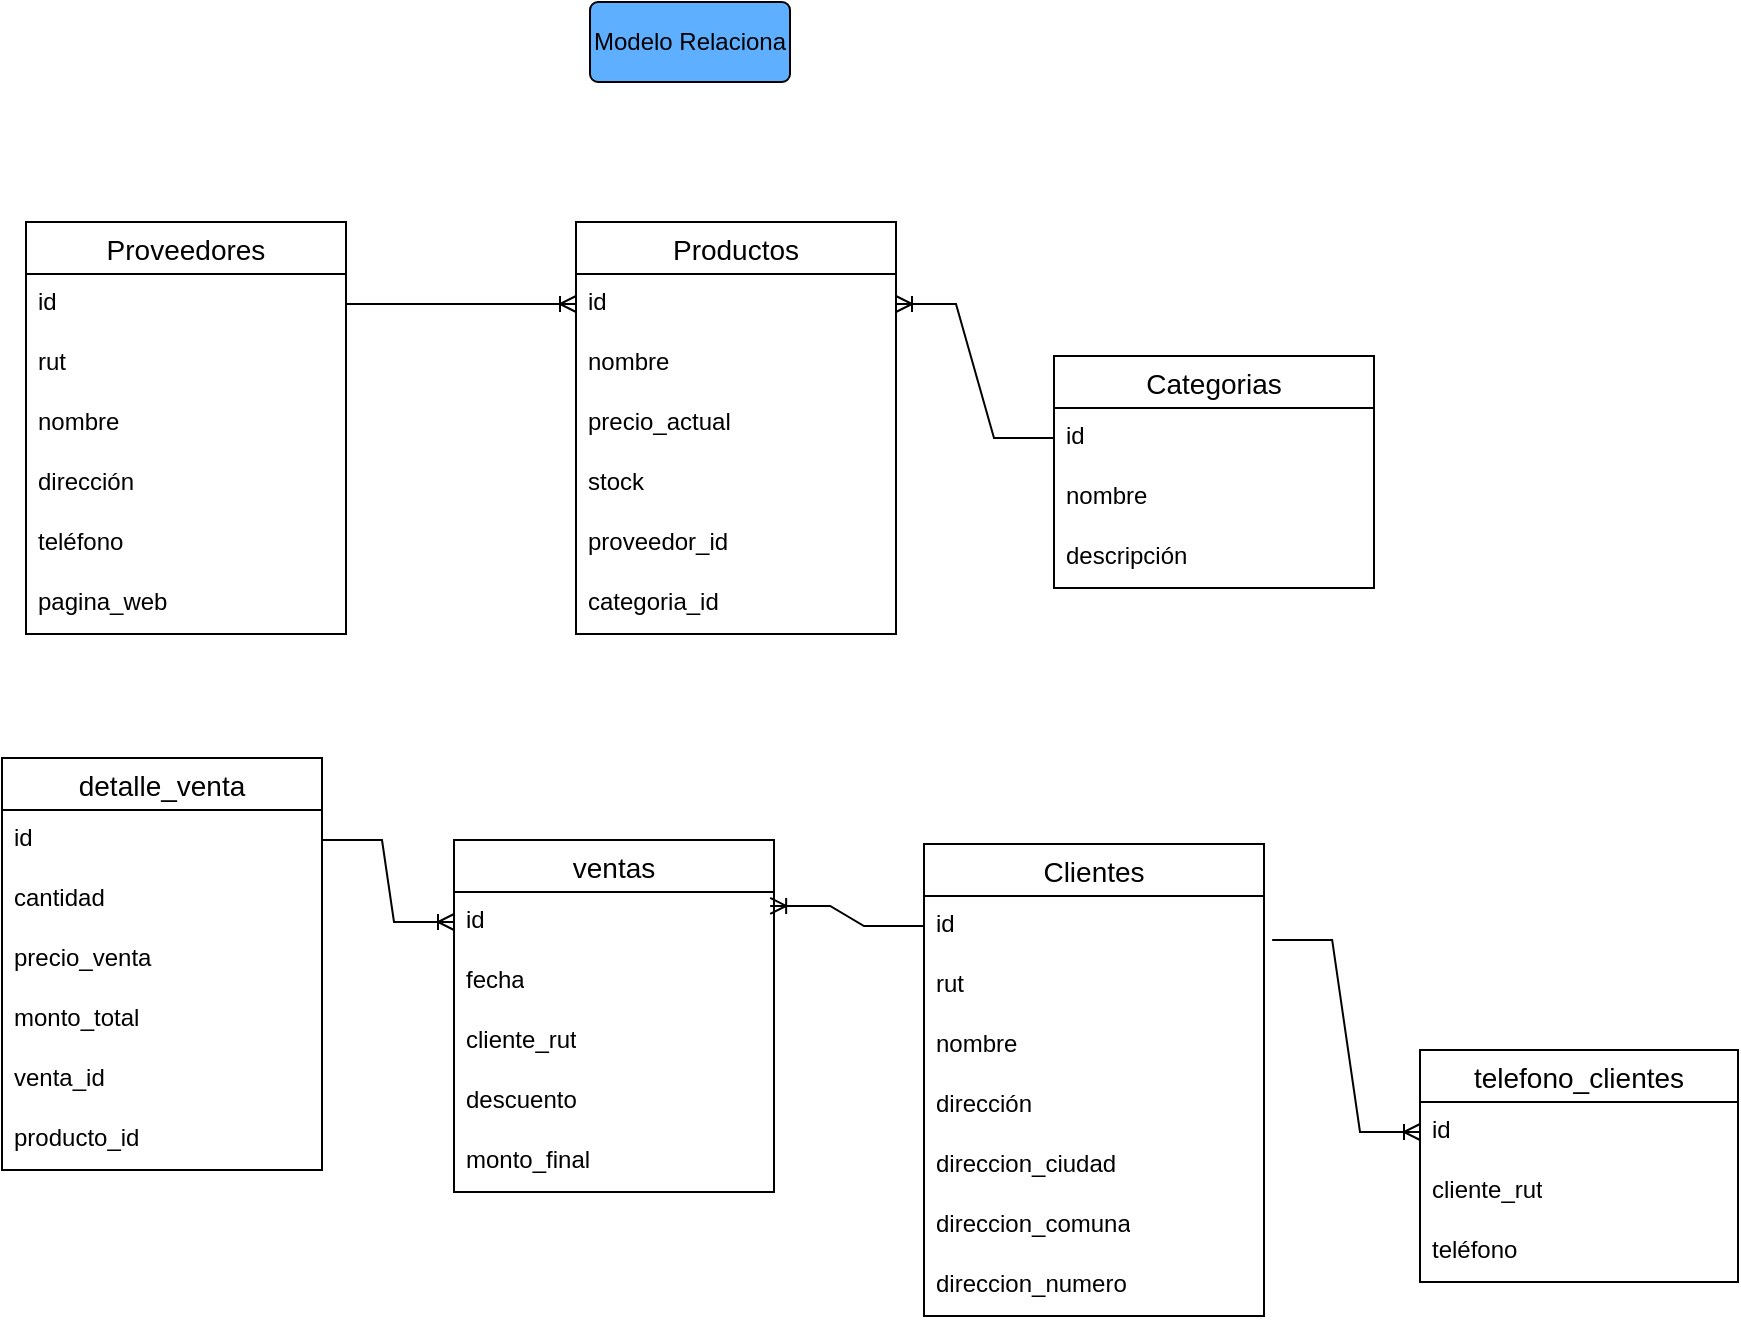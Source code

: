 <mxfile version="24.7.14">
  <diagram id="R2lEEEUBdFMjLlhIrx00" name="Page-1">
    <mxGraphModel dx="744" dy="744" grid="0" gridSize="10" guides="1" tooltips="1" connect="1" arrows="1" fold="1" page="1" pageScale="1" pageWidth="850" pageHeight="1100" math="0" shadow="0" extFonts="Permanent Marker^https://fonts.googleapis.com/css?family=Permanent+Marker">
      <root>
        <mxCell id="0" />
        <mxCell id="1" parent="0" />
        <mxCell id="mUbhFr3k5Nm8KmTQYCqP-29" value="Modelo Relaciona" style="rounded=1;arcSize=10;whiteSpace=wrap;html=1;align=center;fillColor=#5EAFFF;" vertex="1" parent="1">
          <mxGeometry x="432" y="90" width="100" height="40" as="geometry" />
        </mxCell>
        <mxCell id="mUbhFr3k5Nm8KmTQYCqP-30" value="Proveedores" style="swimlane;fontStyle=0;childLayout=stackLayout;horizontal=1;startSize=26;horizontalStack=0;resizeParent=1;resizeParentMax=0;resizeLast=0;collapsible=1;marginBottom=0;align=center;fontSize=14;" vertex="1" parent="1">
          <mxGeometry x="150" y="200" width="160" height="206" as="geometry" />
        </mxCell>
        <mxCell id="mUbhFr3k5Nm8KmTQYCqP-31" value="id" style="text;strokeColor=none;fillColor=none;spacingLeft=4;spacingRight=4;overflow=hidden;rotatable=0;points=[[0,0.5],[1,0.5]];portConstraint=eastwest;fontSize=12;whiteSpace=wrap;html=1;" vertex="1" parent="mUbhFr3k5Nm8KmTQYCqP-30">
          <mxGeometry y="26" width="160" height="30" as="geometry" />
        </mxCell>
        <mxCell id="mUbhFr3k5Nm8KmTQYCqP-32" value="rut" style="text;strokeColor=none;fillColor=none;spacingLeft=4;spacingRight=4;overflow=hidden;rotatable=0;points=[[0,0.5],[1,0.5]];portConstraint=eastwest;fontSize=12;whiteSpace=wrap;html=1;" vertex="1" parent="mUbhFr3k5Nm8KmTQYCqP-30">
          <mxGeometry y="56" width="160" height="30" as="geometry" />
        </mxCell>
        <mxCell id="mUbhFr3k5Nm8KmTQYCqP-33" value="nombre" style="text;strokeColor=none;fillColor=none;spacingLeft=4;spacingRight=4;overflow=hidden;rotatable=0;points=[[0,0.5],[1,0.5]];portConstraint=eastwest;fontSize=12;whiteSpace=wrap;html=1;" vertex="1" parent="mUbhFr3k5Nm8KmTQYCqP-30">
          <mxGeometry y="86" width="160" height="30" as="geometry" />
        </mxCell>
        <mxCell id="mUbhFr3k5Nm8KmTQYCqP-34" value="dirección&amp;nbsp;" style="text;strokeColor=none;fillColor=none;spacingLeft=4;spacingRight=4;overflow=hidden;rotatable=0;points=[[0,0.5],[1,0.5]];portConstraint=eastwest;fontSize=12;whiteSpace=wrap;html=1;" vertex="1" parent="mUbhFr3k5Nm8KmTQYCqP-30">
          <mxGeometry y="116" width="160" height="30" as="geometry" />
        </mxCell>
        <mxCell id="mUbhFr3k5Nm8KmTQYCqP-35" value="teléfono&amp;nbsp;" style="text;strokeColor=none;fillColor=none;spacingLeft=4;spacingRight=4;overflow=hidden;rotatable=0;points=[[0,0.5],[1,0.5]];portConstraint=eastwest;fontSize=12;whiteSpace=wrap;html=1;" vertex="1" parent="mUbhFr3k5Nm8KmTQYCqP-30">
          <mxGeometry y="146" width="160" height="30" as="geometry" />
        </mxCell>
        <mxCell id="mUbhFr3k5Nm8KmTQYCqP-36" value="pagina_web" style="text;strokeColor=none;fillColor=none;spacingLeft=4;spacingRight=4;overflow=hidden;rotatable=0;points=[[0,0.5],[1,0.5]];portConstraint=eastwest;fontSize=12;whiteSpace=wrap;html=1;" vertex="1" parent="mUbhFr3k5Nm8KmTQYCqP-30">
          <mxGeometry y="176" width="160" height="30" as="geometry" />
        </mxCell>
        <mxCell id="mUbhFr3k5Nm8KmTQYCqP-38" value="Productos" style="swimlane;fontStyle=0;childLayout=stackLayout;horizontal=1;startSize=26;horizontalStack=0;resizeParent=1;resizeParentMax=0;resizeLast=0;collapsible=1;marginBottom=0;align=center;fontSize=14;" vertex="1" parent="1">
          <mxGeometry x="425" y="200" width="160" height="206" as="geometry" />
        </mxCell>
        <mxCell id="mUbhFr3k5Nm8KmTQYCqP-39" value="id" style="text;strokeColor=none;fillColor=none;spacingLeft=4;spacingRight=4;overflow=hidden;rotatable=0;points=[[0,0.5],[1,0.5]];portConstraint=eastwest;fontSize=12;whiteSpace=wrap;html=1;" vertex="1" parent="mUbhFr3k5Nm8KmTQYCqP-38">
          <mxGeometry y="26" width="160" height="30" as="geometry" />
        </mxCell>
        <mxCell id="mUbhFr3k5Nm8KmTQYCqP-41" value="nombre" style="text;strokeColor=none;fillColor=none;spacingLeft=4;spacingRight=4;overflow=hidden;rotatable=0;points=[[0,0.5],[1,0.5]];portConstraint=eastwest;fontSize=12;whiteSpace=wrap;html=1;" vertex="1" parent="mUbhFr3k5Nm8KmTQYCqP-38">
          <mxGeometry y="56" width="160" height="30" as="geometry" />
        </mxCell>
        <mxCell id="mUbhFr3k5Nm8KmTQYCqP-42" value="precio_actual" style="text;strokeColor=none;fillColor=none;spacingLeft=4;spacingRight=4;overflow=hidden;rotatable=0;points=[[0,0.5],[1,0.5]];portConstraint=eastwest;fontSize=12;whiteSpace=wrap;html=1;" vertex="1" parent="mUbhFr3k5Nm8KmTQYCqP-38">
          <mxGeometry y="86" width="160" height="30" as="geometry" />
        </mxCell>
        <mxCell id="mUbhFr3k5Nm8KmTQYCqP-43" value="stock" style="text;strokeColor=none;fillColor=none;spacingLeft=4;spacingRight=4;overflow=hidden;rotatable=0;points=[[0,0.5],[1,0.5]];portConstraint=eastwest;fontSize=12;whiteSpace=wrap;html=1;" vertex="1" parent="mUbhFr3k5Nm8KmTQYCqP-38">
          <mxGeometry y="116" width="160" height="30" as="geometry" />
        </mxCell>
        <mxCell id="mUbhFr3k5Nm8KmTQYCqP-255" value="proveedor_id" style="text;strokeColor=none;fillColor=none;spacingLeft=4;spacingRight=4;overflow=hidden;rotatable=0;points=[[0,0.5],[1,0.5]];portConstraint=eastwest;fontSize=12;whiteSpace=wrap;html=1;" vertex="1" parent="mUbhFr3k5Nm8KmTQYCqP-38">
          <mxGeometry y="146" width="160" height="30" as="geometry" />
        </mxCell>
        <mxCell id="mUbhFr3k5Nm8KmTQYCqP-256" value="categoria_id" style="text;strokeColor=none;fillColor=none;spacingLeft=4;spacingRight=4;overflow=hidden;rotatable=0;points=[[0,0.5],[1,0.5]];portConstraint=eastwest;fontSize=12;whiteSpace=wrap;html=1;" vertex="1" parent="mUbhFr3k5Nm8KmTQYCqP-38">
          <mxGeometry y="176" width="160" height="30" as="geometry" />
        </mxCell>
        <mxCell id="mUbhFr3k5Nm8KmTQYCqP-46" value="Categorias" style="swimlane;fontStyle=0;childLayout=stackLayout;horizontal=1;startSize=26;horizontalStack=0;resizeParent=1;resizeParentMax=0;resizeLast=0;collapsible=1;marginBottom=0;align=center;fontSize=14;" vertex="1" parent="1">
          <mxGeometry x="664" y="267" width="160" height="116" as="geometry" />
        </mxCell>
        <mxCell id="mUbhFr3k5Nm8KmTQYCqP-47" value="id" style="text;strokeColor=none;fillColor=none;spacingLeft=4;spacingRight=4;overflow=hidden;rotatable=0;points=[[0,0.5],[1,0.5]];portConstraint=eastwest;fontSize=12;whiteSpace=wrap;html=1;" vertex="1" parent="mUbhFr3k5Nm8KmTQYCqP-46">
          <mxGeometry y="26" width="160" height="30" as="geometry" />
        </mxCell>
        <mxCell id="mUbhFr3k5Nm8KmTQYCqP-48" value="nombre" style="text;strokeColor=none;fillColor=none;spacingLeft=4;spacingRight=4;overflow=hidden;rotatable=0;points=[[0,0.5],[1,0.5]];portConstraint=eastwest;fontSize=12;whiteSpace=wrap;html=1;" vertex="1" parent="mUbhFr3k5Nm8KmTQYCqP-46">
          <mxGeometry y="56" width="160" height="30" as="geometry" />
        </mxCell>
        <mxCell id="mUbhFr3k5Nm8KmTQYCqP-52" value="descripción&amp;nbsp;" style="text;strokeColor=none;fillColor=none;spacingLeft=4;spacingRight=4;overflow=hidden;rotatable=0;points=[[0,0.5],[1,0.5]];portConstraint=eastwest;fontSize=12;whiteSpace=wrap;html=1;" vertex="1" parent="mUbhFr3k5Nm8KmTQYCqP-46">
          <mxGeometry y="86" width="160" height="30" as="geometry" />
        </mxCell>
        <mxCell id="mUbhFr3k5Nm8KmTQYCqP-53" value="Clientes" style="swimlane;fontStyle=0;childLayout=stackLayout;horizontal=1;startSize=26;horizontalStack=0;resizeParent=1;resizeParentMax=0;resizeLast=0;collapsible=1;marginBottom=0;align=center;fontSize=14;" vertex="1" parent="1">
          <mxGeometry x="599" y="511" width="170" height="236" as="geometry" />
        </mxCell>
        <mxCell id="mUbhFr3k5Nm8KmTQYCqP-54" value="id" style="text;strokeColor=none;fillColor=none;spacingLeft=4;spacingRight=4;overflow=hidden;rotatable=0;points=[[0,0.5],[1,0.5]];portConstraint=eastwest;fontSize=12;whiteSpace=wrap;html=1;" vertex="1" parent="mUbhFr3k5Nm8KmTQYCqP-53">
          <mxGeometry y="26" width="170" height="30" as="geometry" />
        </mxCell>
        <mxCell id="mUbhFr3k5Nm8KmTQYCqP-55" value="rut" style="text;strokeColor=none;fillColor=none;spacingLeft=4;spacingRight=4;overflow=hidden;rotatable=0;points=[[0,0.5],[1,0.5]];portConstraint=eastwest;fontSize=12;whiteSpace=wrap;html=1;" vertex="1" parent="mUbhFr3k5Nm8KmTQYCqP-53">
          <mxGeometry y="56" width="170" height="30" as="geometry" />
        </mxCell>
        <mxCell id="mUbhFr3k5Nm8KmTQYCqP-56" value="nombre" style="text;strokeColor=none;fillColor=none;spacingLeft=4;spacingRight=4;overflow=hidden;rotatable=0;points=[[0,0.5],[1,0.5]];portConstraint=eastwest;fontSize=12;whiteSpace=wrap;html=1;" vertex="1" parent="mUbhFr3k5Nm8KmTQYCqP-53">
          <mxGeometry y="86" width="170" height="30" as="geometry" />
        </mxCell>
        <mxCell id="mUbhFr3k5Nm8KmTQYCqP-57" value="dirección&amp;nbsp;" style="text;strokeColor=none;fillColor=none;spacingLeft=4;spacingRight=4;overflow=hidden;rotatable=0;points=[[0,0.5],[1,0.5]];portConstraint=eastwest;fontSize=12;whiteSpace=wrap;html=1;" vertex="1" parent="mUbhFr3k5Nm8KmTQYCqP-53">
          <mxGeometry y="116" width="170" height="30" as="geometry" />
        </mxCell>
        <mxCell id="mUbhFr3k5Nm8KmTQYCqP-60" value="direccion_ciudad&amp;nbsp;" style="text;strokeColor=none;fillColor=none;spacingLeft=4;spacingRight=4;overflow=hidden;rotatable=0;points=[[0,0.5],[1,0.5]];portConstraint=eastwest;fontSize=12;whiteSpace=wrap;html=1;" vertex="1" parent="mUbhFr3k5Nm8KmTQYCqP-53">
          <mxGeometry y="146" width="170" height="30" as="geometry" />
        </mxCell>
        <mxCell id="mUbhFr3k5Nm8KmTQYCqP-61" value="direccion_comuna" style="text;strokeColor=none;fillColor=none;spacingLeft=4;spacingRight=4;overflow=hidden;rotatable=0;points=[[0,0.5],[1,0.5]];portConstraint=eastwest;fontSize=12;whiteSpace=wrap;html=1;" vertex="1" parent="mUbhFr3k5Nm8KmTQYCqP-53">
          <mxGeometry y="176" width="170" height="30" as="geometry" />
        </mxCell>
        <mxCell id="mUbhFr3k5Nm8KmTQYCqP-58" value="direccion_numero&lt;div&gt;&lt;br&gt;&lt;/div&gt;" style="text;strokeColor=none;fillColor=none;spacingLeft=4;spacingRight=4;overflow=hidden;rotatable=0;points=[[0,0.5],[1,0.5]];portConstraint=eastwest;fontSize=12;whiteSpace=wrap;html=1;" vertex="1" parent="mUbhFr3k5Nm8KmTQYCqP-53">
          <mxGeometry y="206" width="170" height="30" as="geometry" />
        </mxCell>
        <mxCell id="mUbhFr3k5Nm8KmTQYCqP-62" value="telefono_clientes" style="swimlane;fontStyle=0;childLayout=stackLayout;horizontal=1;startSize=26;horizontalStack=0;resizeParent=1;resizeParentMax=0;resizeLast=0;collapsible=1;marginBottom=0;align=center;fontSize=14;" vertex="1" parent="1">
          <mxGeometry x="847" y="614" width="159" height="116" as="geometry" />
        </mxCell>
        <mxCell id="mUbhFr3k5Nm8KmTQYCqP-63" value="id" style="text;strokeColor=none;fillColor=none;spacingLeft=4;spacingRight=4;overflow=hidden;rotatable=0;points=[[0,0.5],[1,0.5]];portConstraint=eastwest;fontSize=12;whiteSpace=wrap;html=1;" vertex="1" parent="mUbhFr3k5Nm8KmTQYCqP-62">
          <mxGeometry y="26" width="159" height="30" as="geometry" />
        </mxCell>
        <mxCell id="mUbhFr3k5Nm8KmTQYCqP-64" value=" cliente_rut" style="text;strokeColor=none;fillColor=none;spacingLeft=4;spacingRight=4;overflow=hidden;rotatable=0;points=[[0,0.5],[1,0.5]];portConstraint=eastwest;fontSize=12;whiteSpace=wrap;html=1;" vertex="1" parent="mUbhFr3k5Nm8KmTQYCqP-62">
          <mxGeometry y="56" width="159" height="30" as="geometry" />
        </mxCell>
        <mxCell id="mUbhFr3k5Nm8KmTQYCqP-65" value="teléfono" style="text;strokeColor=none;fillColor=none;spacingLeft=4;spacingRight=4;overflow=hidden;rotatable=0;points=[[0,0.5],[1,0.5]];portConstraint=eastwest;fontSize=12;whiteSpace=wrap;html=1;" vertex="1" parent="mUbhFr3k5Nm8KmTQYCqP-62">
          <mxGeometry y="86" width="159" height="30" as="geometry" />
        </mxCell>
        <mxCell id="mUbhFr3k5Nm8KmTQYCqP-66" value="ventas" style="swimlane;fontStyle=0;childLayout=stackLayout;horizontal=1;startSize=26;horizontalStack=0;resizeParent=1;resizeParentMax=0;resizeLast=0;collapsible=1;marginBottom=0;align=center;fontSize=14;" vertex="1" parent="1">
          <mxGeometry x="364" y="509" width="160" height="176" as="geometry" />
        </mxCell>
        <mxCell id="mUbhFr3k5Nm8KmTQYCqP-73" value="id" style="text;strokeColor=none;fillColor=none;spacingLeft=4;spacingRight=4;overflow=hidden;rotatable=0;points=[[0,0.5],[1,0.5]];portConstraint=eastwest;fontSize=12;whiteSpace=wrap;html=1;" vertex="1" parent="mUbhFr3k5Nm8KmTQYCqP-66">
          <mxGeometry y="26" width="160" height="30" as="geometry" />
        </mxCell>
        <mxCell id="mUbhFr3k5Nm8KmTQYCqP-67" value="fecha" style="text;strokeColor=none;fillColor=none;spacingLeft=4;spacingRight=4;overflow=hidden;rotatable=0;points=[[0,0.5],[1,0.5]];portConstraint=eastwest;fontSize=12;whiteSpace=wrap;html=1;" vertex="1" parent="mUbhFr3k5Nm8KmTQYCqP-66">
          <mxGeometry y="56" width="160" height="30" as="geometry" />
        </mxCell>
        <mxCell id="mUbhFr3k5Nm8KmTQYCqP-68" value=" cliente_rut" style="text;strokeColor=none;fillColor=none;spacingLeft=4;spacingRight=4;overflow=hidden;rotatable=0;points=[[0,0.5],[1,0.5]];portConstraint=eastwest;fontSize=12;whiteSpace=wrap;html=1;" vertex="1" parent="mUbhFr3k5Nm8KmTQYCqP-66">
          <mxGeometry y="86" width="160" height="30" as="geometry" />
        </mxCell>
        <mxCell id="mUbhFr3k5Nm8KmTQYCqP-69" value="descuento" style="text;strokeColor=none;fillColor=none;spacingLeft=4;spacingRight=4;overflow=hidden;rotatable=0;points=[[0,0.5],[1,0.5]];portConstraint=eastwest;fontSize=12;whiteSpace=wrap;html=1;" vertex="1" parent="mUbhFr3k5Nm8KmTQYCqP-66">
          <mxGeometry y="116" width="160" height="30" as="geometry" />
        </mxCell>
        <mxCell id="mUbhFr3k5Nm8KmTQYCqP-70" value=" monto_final" style="text;strokeColor=none;fillColor=none;spacingLeft=4;spacingRight=4;overflow=hidden;rotatable=0;points=[[0,0.5],[1,0.5]];portConstraint=eastwest;fontSize=12;whiteSpace=wrap;html=1;" vertex="1" parent="mUbhFr3k5Nm8KmTQYCqP-66">
          <mxGeometry y="146" width="160" height="30" as="geometry" />
        </mxCell>
        <mxCell id="mUbhFr3k5Nm8KmTQYCqP-75" value="detalle_venta" style="swimlane;fontStyle=0;childLayout=stackLayout;horizontal=1;startSize=26;horizontalStack=0;resizeParent=1;resizeParentMax=0;resizeLast=0;collapsible=1;marginBottom=0;align=center;fontSize=14;" vertex="1" parent="1">
          <mxGeometry x="138" y="468" width="160" height="206" as="geometry" />
        </mxCell>
        <mxCell id="mUbhFr3k5Nm8KmTQYCqP-76" value="id" style="text;strokeColor=none;fillColor=none;spacingLeft=4;spacingRight=4;overflow=hidden;rotatable=0;points=[[0,0.5],[1,0.5]];portConstraint=eastwest;fontSize=12;whiteSpace=wrap;html=1;" vertex="1" parent="mUbhFr3k5Nm8KmTQYCqP-75">
          <mxGeometry y="26" width="160" height="30" as="geometry" />
        </mxCell>
        <mxCell id="mUbhFr3k5Nm8KmTQYCqP-79" value="cantidad" style="text;strokeColor=none;fillColor=none;spacingLeft=4;spacingRight=4;overflow=hidden;rotatable=0;points=[[0,0.5],[1,0.5]];portConstraint=eastwest;fontSize=12;whiteSpace=wrap;html=1;" vertex="1" parent="mUbhFr3k5Nm8KmTQYCqP-75">
          <mxGeometry y="56" width="160" height="30" as="geometry" />
        </mxCell>
        <mxCell id="mUbhFr3k5Nm8KmTQYCqP-80" value=" precio_venta" style="text;strokeColor=none;fillColor=none;spacingLeft=4;spacingRight=4;overflow=hidden;rotatable=0;points=[[0,0.5],[1,0.5]];portConstraint=eastwest;fontSize=12;whiteSpace=wrap;html=1;" vertex="1" parent="mUbhFr3k5Nm8KmTQYCqP-75">
          <mxGeometry y="86" width="160" height="30" as="geometry" />
        </mxCell>
        <mxCell id="mUbhFr3k5Nm8KmTQYCqP-81" value=" monto_total" style="text;strokeColor=none;fillColor=none;spacingLeft=4;spacingRight=4;overflow=hidden;rotatable=0;points=[[0,0.5],[1,0.5]];portConstraint=eastwest;fontSize=12;whiteSpace=wrap;html=1;" vertex="1" parent="mUbhFr3k5Nm8KmTQYCqP-75">
          <mxGeometry y="116" width="160" height="30" as="geometry" />
        </mxCell>
        <mxCell id="mUbhFr3k5Nm8KmTQYCqP-77" value="venta_id" style="text;strokeColor=none;fillColor=none;spacingLeft=4;spacingRight=4;overflow=hidden;rotatable=0;points=[[0,0.5],[1,0.5]];portConstraint=eastwest;fontSize=12;whiteSpace=wrap;html=1;" vertex="1" parent="mUbhFr3k5Nm8KmTQYCqP-75">
          <mxGeometry y="146" width="160" height="30" as="geometry" />
        </mxCell>
        <mxCell id="mUbhFr3k5Nm8KmTQYCqP-78" value="producto_id" style="text;strokeColor=none;fillColor=none;spacingLeft=4;spacingRight=4;overflow=hidden;rotatable=0;points=[[0,0.5],[1,0.5]];portConstraint=eastwest;fontSize=12;whiteSpace=wrap;html=1;" vertex="1" parent="mUbhFr3k5Nm8KmTQYCqP-75">
          <mxGeometry y="176" width="160" height="30" as="geometry" />
        </mxCell>
        <mxCell id="mUbhFr3k5Nm8KmTQYCqP-82" value="" style="edgeStyle=entityRelationEdgeStyle;fontSize=12;html=1;endArrow=ERoneToMany;rounded=0;entryX=0;entryY=0.5;entryDx=0;entryDy=0;" edge="1" parent="1" source="mUbhFr3k5Nm8KmTQYCqP-31" target="mUbhFr3k5Nm8KmTQYCqP-39">
          <mxGeometry width="100" height="100" relative="1" as="geometry">
            <mxPoint x="320" y="350" as="sourcePoint" />
            <mxPoint x="510" y="280" as="targetPoint" />
          </mxGeometry>
        </mxCell>
        <mxCell id="mUbhFr3k5Nm8KmTQYCqP-83" value="" style="edgeStyle=entityRelationEdgeStyle;fontSize=12;html=1;endArrow=ERoneToMany;rounded=0;" edge="1" parent="1" source="mUbhFr3k5Nm8KmTQYCqP-47" target="mUbhFr3k5Nm8KmTQYCqP-39">
          <mxGeometry width="100" height="100" relative="1" as="geometry">
            <mxPoint x="640" y="540" as="sourcePoint" />
            <mxPoint x="740" y="440" as="targetPoint" />
          </mxGeometry>
        </mxCell>
        <mxCell id="mUbhFr3k5Nm8KmTQYCqP-84" value="" style="edgeStyle=entityRelationEdgeStyle;fontSize=12;html=1;endArrow=ERoneToMany;rounded=0;exitX=1.024;exitY=0.733;exitDx=0;exitDy=0;exitPerimeter=0;" edge="1" parent="1" source="mUbhFr3k5Nm8KmTQYCqP-54" target="mUbhFr3k5Nm8KmTQYCqP-63">
          <mxGeometry width="100" height="100" relative="1" as="geometry">
            <mxPoint x="1084" y="541" as="sourcePoint" />
            <mxPoint x="1184" y="441" as="targetPoint" />
          </mxGeometry>
        </mxCell>
        <mxCell id="mUbhFr3k5Nm8KmTQYCqP-85" value="" style="edgeStyle=entityRelationEdgeStyle;fontSize=12;html=1;endArrow=ERoneToMany;rounded=0;entryX=0.988;entryY=0.233;entryDx=0;entryDy=0;entryPerimeter=0;" edge="1" parent="1" source="mUbhFr3k5Nm8KmTQYCqP-54" target="mUbhFr3k5Nm8KmTQYCqP-73">
          <mxGeometry width="100" height="100" relative="1" as="geometry">
            <mxPoint x="856" y="605" as="sourcePoint" />
            <mxPoint x="956" y="505" as="targetPoint" />
          </mxGeometry>
        </mxCell>
        <mxCell id="mUbhFr3k5Nm8KmTQYCqP-86" value="" style="edgeStyle=entityRelationEdgeStyle;fontSize=12;html=1;endArrow=ERoneToMany;rounded=0;" edge="1" parent="1" source="mUbhFr3k5Nm8KmTQYCqP-76" target="mUbhFr3k5Nm8KmTQYCqP-73">
          <mxGeometry width="100" height="100" relative="1" as="geometry">
            <mxPoint x="762" y="605" as="sourcePoint" />
            <mxPoint x="862" y="505" as="targetPoint" />
          </mxGeometry>
        </mxCell>
      </root>
    </mxGraphModel>
  </diagram>
</mxfile>
